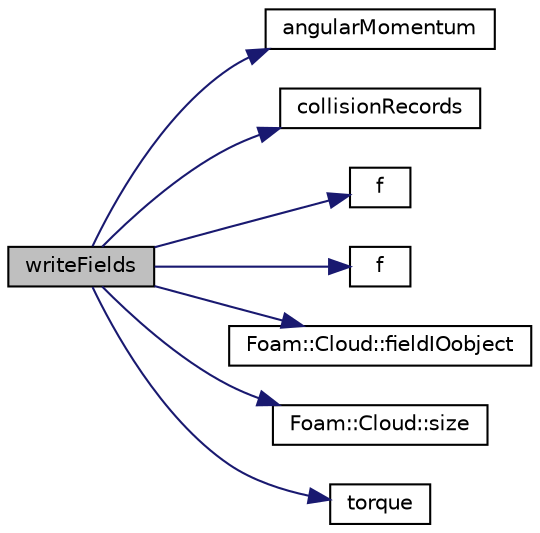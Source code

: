 digraph "writeFields"
{
  bgcolor="transparent";
  edge [fontname="Helvetica",fontsize="10",labelfontname="Helvetica",labelfontsize="10"];
  node [fontname="Helvetica",fontsize="10",shape=record];
  rankdir="LR";
  Node1 [label="writeFields",height=0.2,width=0.4,color="black", fillcolor="grey75", style="filled", fontcolor="black"];
  Node1 -> Node2 [color="midnightblue",fontsize="10",style="solid",fontname="Helvetica"];
  Node2 [label="angularMomentum",height=0.2,width=0.4,color="black",URL="$a00311.html#a3445c3350b3115757fe3ff74fe917d9d",tooltip="Return const access to angular momentum. "];
  Node1 -> Node3 [color="midnightblue",fontsize="10",style="solid",fontname="Helvetica"];
  Node3 [label="collisionRecords",height=0.2,width=0.4,color="black",URL="$a00311.html#abeb3d8772096b49c4ca94725acdf8605",tooltip="Return const access to the collision records. "];
  Node1 -> Node4 [color="midnightblue",fontsize="10",style="solid",fontname="Helvetica"];
  Node4 [label="f",height=0.2,width=0.4,color="black",URL="$a03883.html#a888be93833ac7a23170555c69c690288"];
  Node1 -> Node5 [color="midnightblue",fontsize="10",style="solid",fontname="Helvetica"];
  Node5 [label="f",height=0.2,width=0.4,color="black",URL="$a00311.html#a2345b78b636fb76e1e30651b25eb7b80",tooltip="Return const access to force. "];
  Node1 -> Node6 [color="midnightblue",fontsize="10",style="solid",fontname="Helvetica"];
  Node6 [label="Foam::Cloud::fieldIOobject",height=0.2,width=0.4,color="black",URL="$a00277.html#aeff14efb16617f98e54d9c0c0ac06a37",tooltip="Helper to construct IOobject for field and current time. "];
  Node1 -> Node7 [color="midnightblue",fontsize="10",style="solid",fontname="Helvetica"];
  Node7 [label="Foam::Cloud::size",height=0.2,width=0.4,color="black",URL="$a00277.html#a65cea301e2d6033c43932d12d91c792f"];
  Node1 -> Node8 [color="midnightblue",fontsize="10",style="solid",fontname="Helvetica"];
  Node8 [label="torque",height=0.2,width=0.4,color="black",URL="$a00311.html#a31648a012e6fe75ea50e25a2feb016b3",tooltip="Return const access to torque. "];
}
